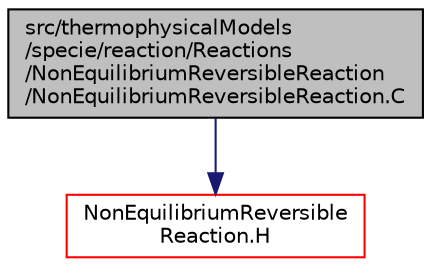 digraph "src/thermophysicalModels/specie/reaction/Reactions/NonEquilibriumReversibleReaction/NonEquilibriumReversibleReaction.C"
{
  bgcolor="transparent";
  edge [fontname="Helvetica",fontsize="10",labelfontname="Helvetica",labelfontsize="10"];
  node [fontname="Helvetica",fontsize="10",shape=record];
  Node1 [label="src/thermophysicalModels\l/specie/reaction/Reactions\l/NonEquilibriumReversibleReaction\l/NonEquilibriumReversibleReaction.C",height=0.2,width=0.4,color="black", fillcolor="grey75", style="filled" fontcolor="black"];
  Node1 -> Node2 [color="midnightblue",fontsize="10",style="solid",fontname="Helvetica"];
  Node2 [label="NonEquilibriumReversible\lReaction.H",height=0.2,width=0.4,color="red",URL="$NonEquilibriumReversibleReaction_8H.html"];
}
